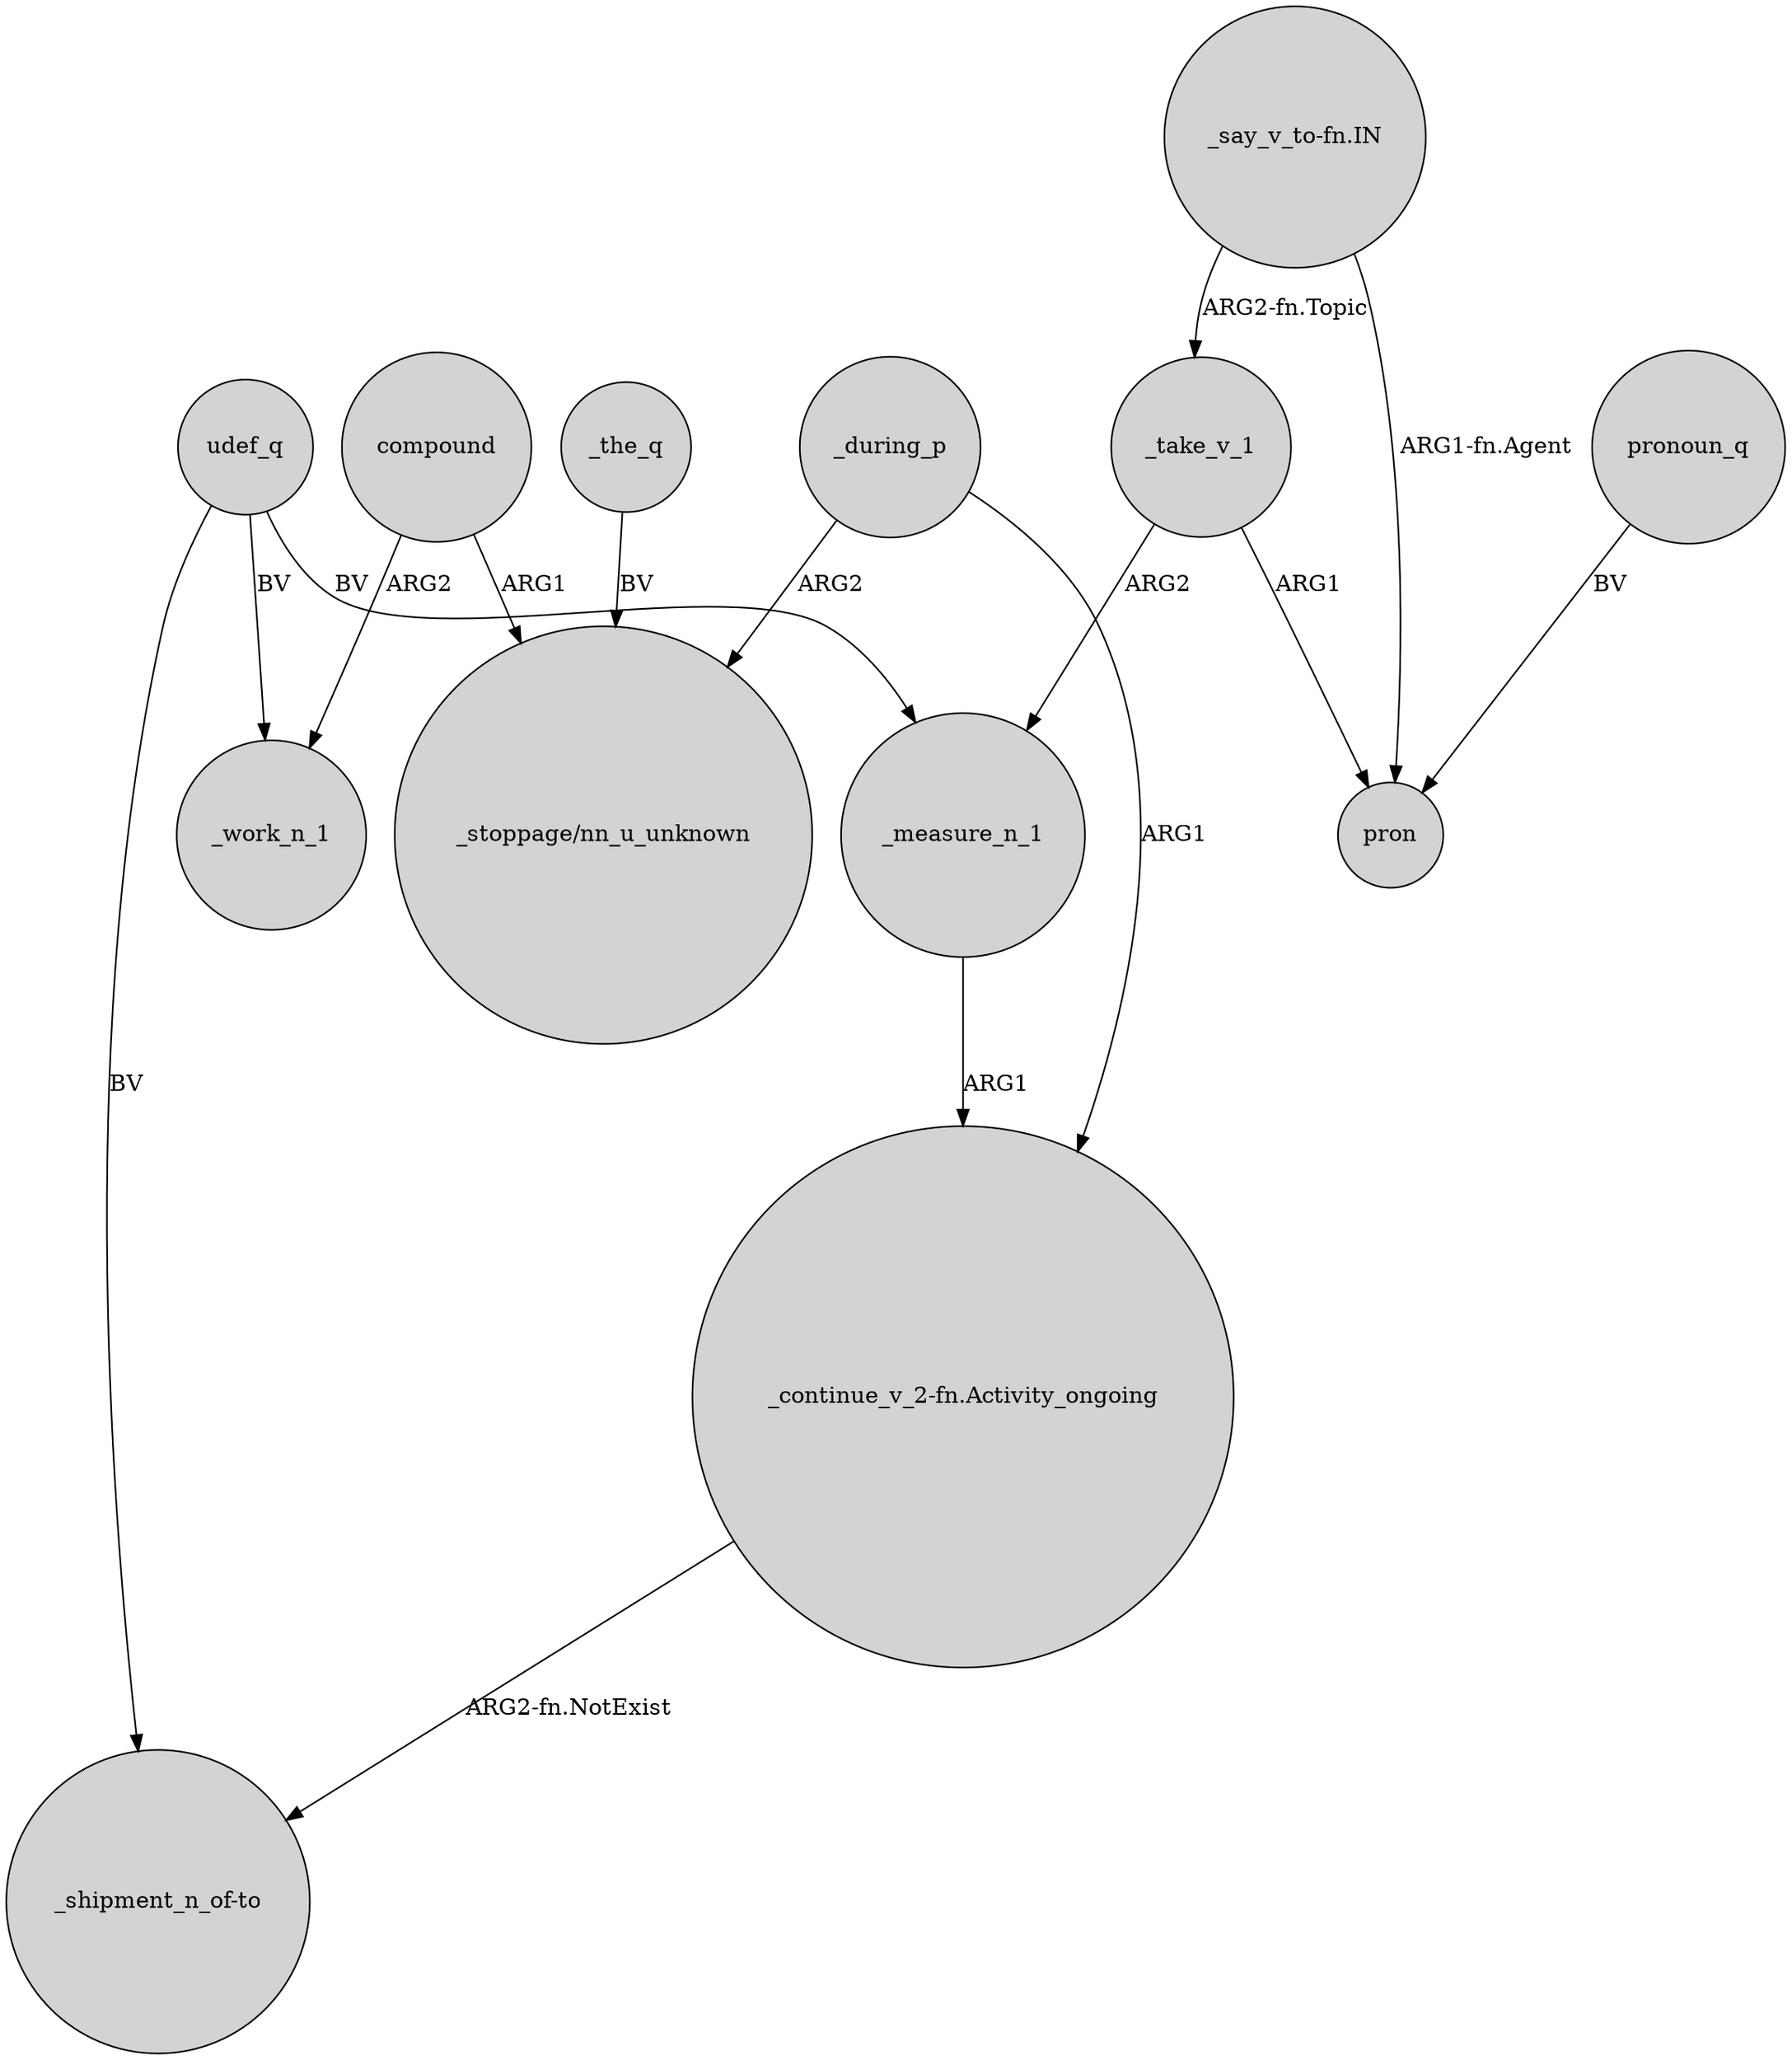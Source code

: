 digraph {
	node [shape=circle style=filled]
	compound -> _work_n_1 [label=ARG2]
	_take_v_1 -> _measure_n_1 [label=ARG2]
	udef_q -> "_shipment_n_of-to" [label=BV]
	"_continue_v_2-fn.Activity_ongoing" -> "_shipment_n_of-to" [label="ARG2-fn.NotExist"]
	_during_p -> "_stoppage/nn_u_unknown" [label=ARG2]
	_take_v_1 -> pron [label=ARG1]
	udef_q -> _work_n_1 [label=BV]
	_the_q -> "_stoppage/nn_u_unknown" [label=BV]
	udef_q -> _measure_n_1 [label=BV]
	_measure_n_1 -> "_continue_v_2-fn.Activity_ongoing" [label=ARG1]
	compound -> "_stoppage/nn_u_unknown" [label=ARG1]
	"_say_v_to-fn.IN" -> _take_v_1 [label="ARG2-fn.Topic"]
	_during_p -> "_continue_v_2-fn.Activity_ongoing" [label=ARG1]
	"_say_v_to-fn.IN" -> pron [label="ARG1-fn.Agent"]
	pronoun_q -> pron [label=BV]
}
